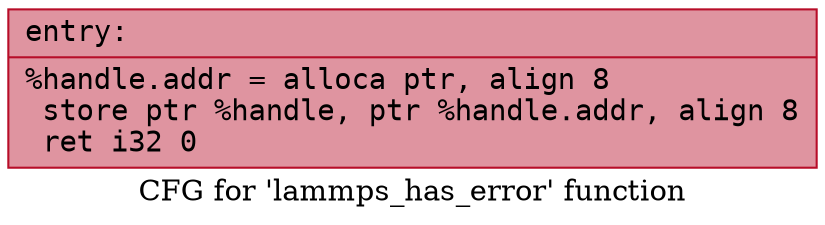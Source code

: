 digraph "CFG for 'lammps_has_error' function" {
	label="CFG for 'lammps_has_error' function";

	Node0x55bdf818da10 [shape=record,color="#b70d28ff", style=filled, fillcolor="#b70d2870" fontname="Courier",label="{entry:\l|  %handle.addr = alloca ptr, align 8\l  store ptr %handle, ptr %handle.addr, align 8\l  ret i32 0\l}"];
}
